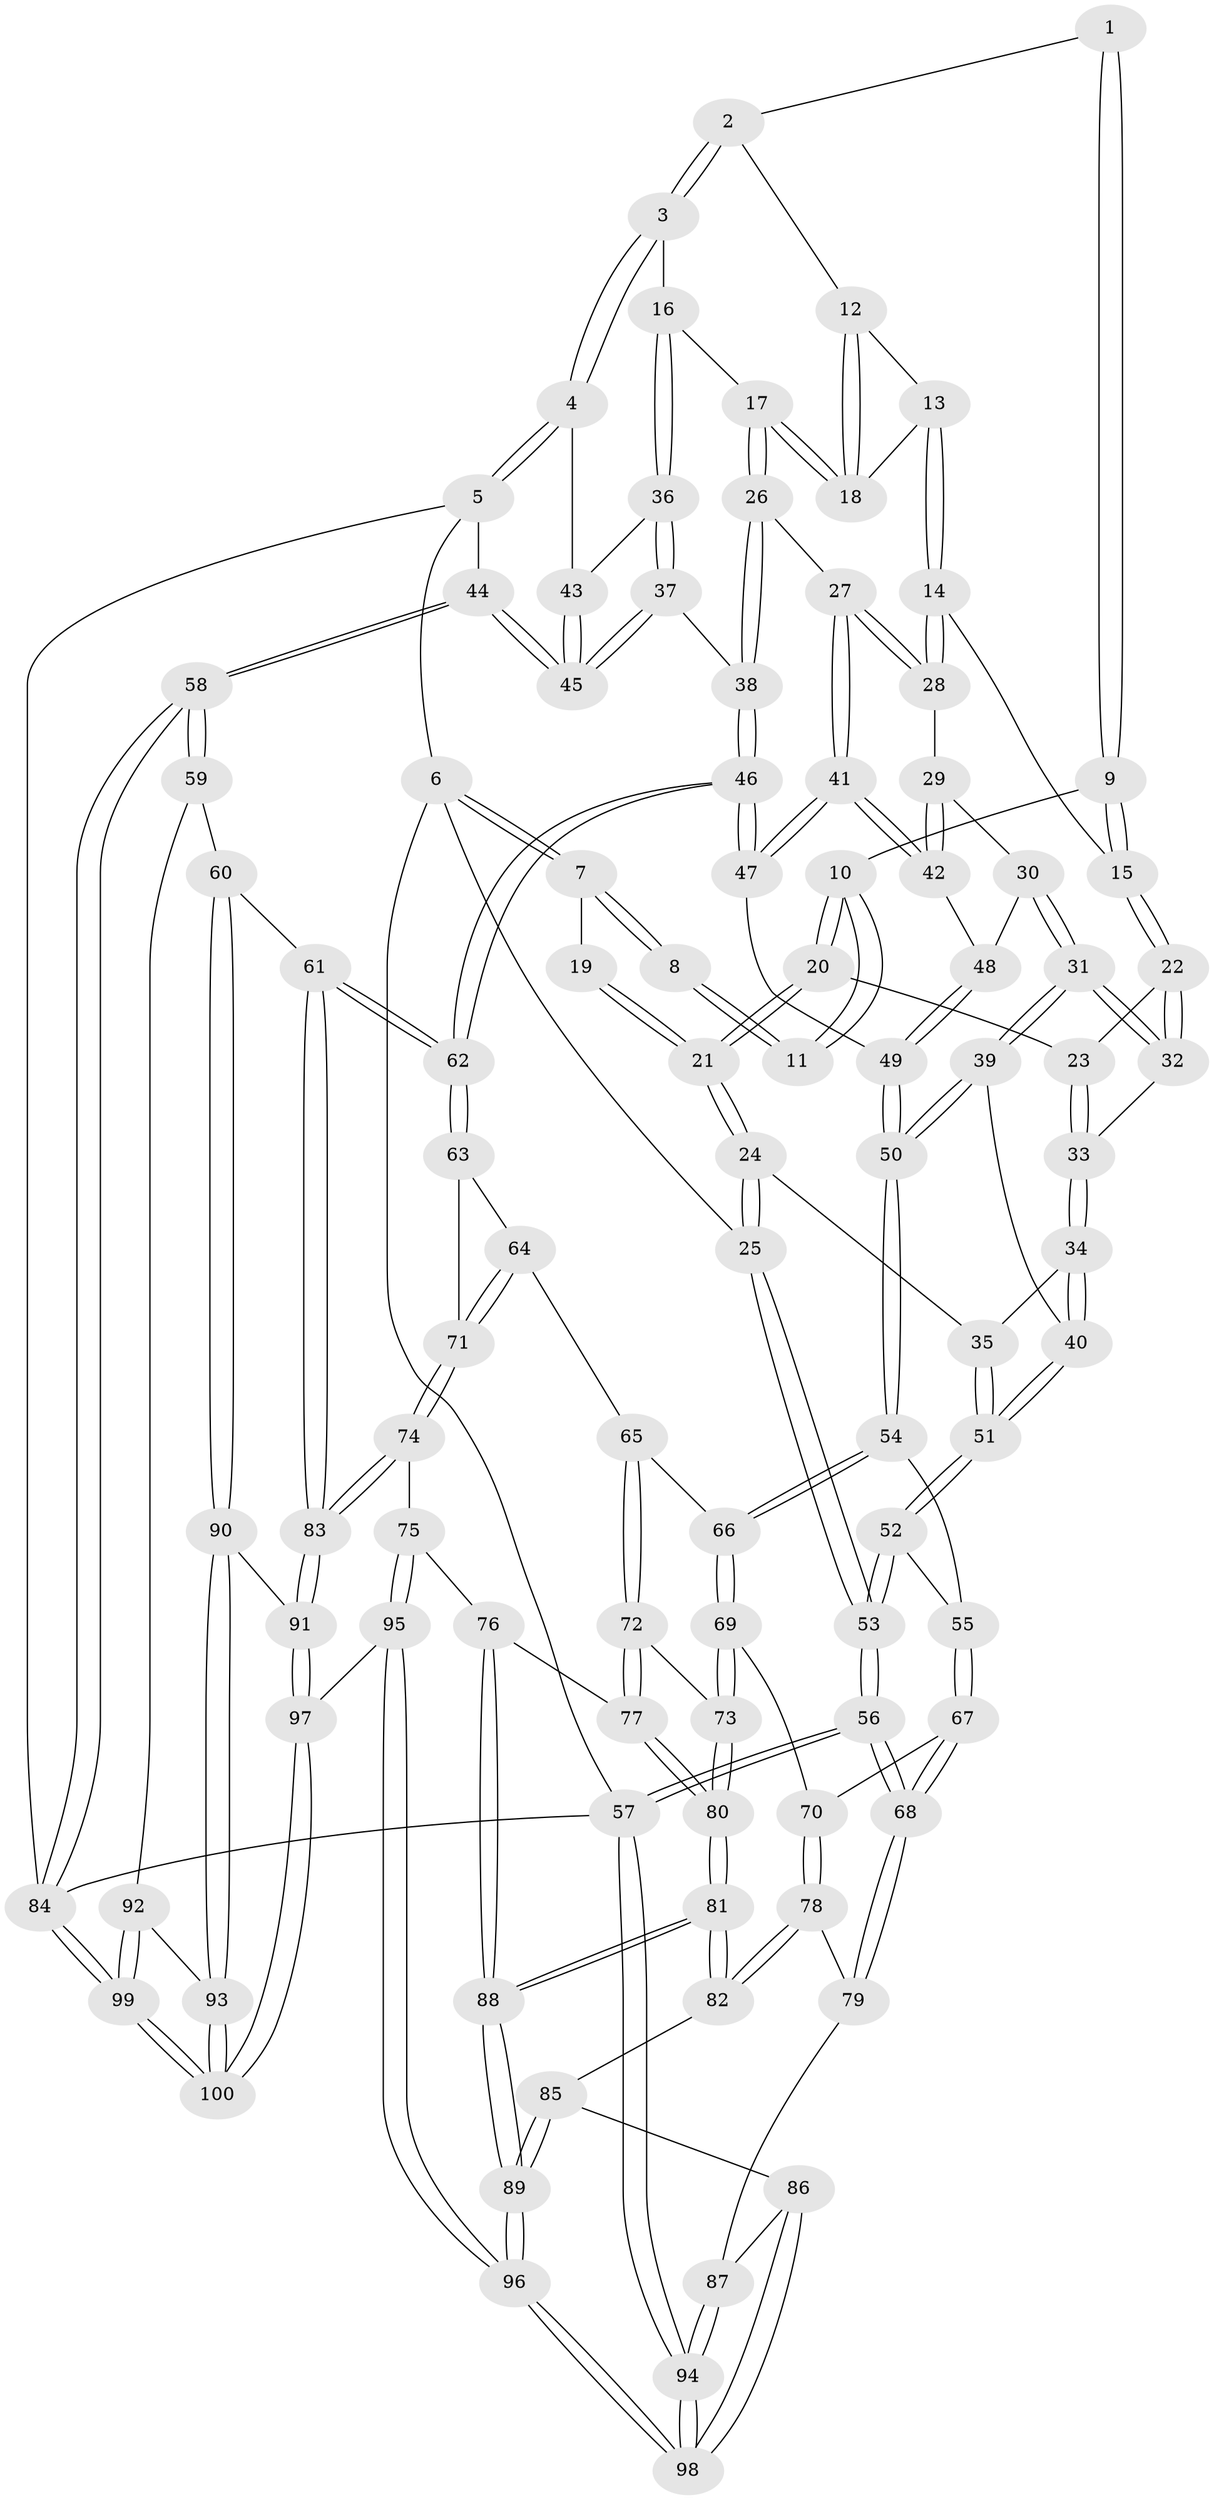 // Generated by graph-tools (version 1.1) at 2025/27/03/15/25 16:27:56]
// undirected, 100 vertices, 247 edges
graph export_dot {
graph [start="1"]
  node [color=gray90,style=filled];
  1 [pos="+0.6928430877584892+0"];
  2 [pos="+0.7442602189350466+0"];
  3 [pos="+1+0"];
  4 [pos="+1+0"];
  5 [pos="+1+0"];
  6 [pos="+0+0"];
  7 [pos="+0+0"];
  8 [pos="+0.4315603823276517+0"];
  9 [pos="+0.39636273747553047+0.16497864291931727"];
  10 [pos="+0.3908657216693691+0.16224211512144188"];
  11 [pos="+0.35268718740832616+0.11391326749570341"];
  12 [pos="+0.601724430270699+0.11705831282880728"];
  13 [pos="+0.48857690955591104+0.2024796908482795"];
  14 [pos="+0.4473619342646583+0.21804104940422908"];
  15 [pos="+0.4395241953780762+0.21619174585268833"];
  16 [pos="+0.7590257066282804+0.25702808616999956"];
  17 [pos="+0.6796755364320258+0.2939838093169286"];
  18 [pos="+0.6359643282264815+0.2418628756963754"];
  19 [pos="+0.2194479503136594+0.07126159336979988"];
  20 [pos="+0.22699408221782438+0.2694757822489089"];
  21 [pos="+0.192250259136446+0.27288558301203025"];
  22 [pos="+0.3944468407399602+0.3049923727940624"];
  23 [pos="+0.2889523527754918+0.30656744496598604"];
  24 [pos="+0.13151722358650253+0.314073031689118"];
  25 [pos="+0+0.2100058976436646"];
  26 [pos="+0.6663644367820049+0.3124422723675398"];
  27 [pos="+0.5941953811581298+0.3549266578183969"];
  28 [pos="+0.5176765611451369+0.30081202020016545"];
  29 [pos="+0.45373024340624724+0.3867099889290233"];
  30 [pos="+0.4126476631127814+0.3961829021667145"];
  31 [pos="+0.40908032418489315+0.3957735672904186"];
  32 [pos="+0.3920755304346942+0.34218990746196976"];
  33 [pos="+0.30657577705345845+0.36856883509821997"];
  34 [pos="+0.2892113454367237+0.39860388880053277"];
  35 [pos="+0.1557948851527707+0.36001213599196413"];
  36 [pos="+0.8372409913382279+0.43342706561411476"];
  37 [pos="+0.8249197031995052+0.5159566808271772"];
  38 [pos="+0.7774476848607896+0.5325465708647367"];
  39 [pos="+0.3448540020190725+0.4973224413700195"];
  40 [pos="+0.34400924556629503+0.49704483777112113"];
  41 [pos="+0.5764559728450694+0.4115905992106787"];
  42 [pos="+0.5602710899078376+0.41051607906872123"];
  43 [pos="+0.9220086517355712+0.3459309777302862"];
  44 [pos="+1+0.6292698578991762"];
  45 [pos="+1+0.5877683185722568"];
  46 [pos="+0.715247479094216+0.5788447865165941"];
  47 [pos="+0.589957979763628+0.5404423480044871"];
  48 [pos="+0.46285304188123+0.43710000649050007"];
  49 [pos="+0.5095543673242059+0.5767705316043557"];
  50 [pos="+0.4356898945082289+0.623737143485944"];
  51 [pos="+0.17566954464122506+0.5193176222694058"];
  52 [pos="+0.13510932118598745+0.5800868374092262"];
  53 [pos="+0+0.6351262981618774"];
  54 [pos="+0.42412914788788936+0.6608820715414062"];
  55 [pos="+0.166930987805714+0.615208053426876"];
  56 [pos="+0+0.6781162937524733"];
  57 [pos="+0+1"];
  58 [pos="+1+0.7067841245621744"];
  59 [pos="+0.9311126841029931+0.8082788113009348"];
  60 [pos="+0.8050480428567466+0.8193334497098265"];
  61 [pos="+0.742095591850508+0.7906584857889133"];
  62 [pos="+0.7288227017666122+0.7682667374296681"];
  63 [pos="+0.5779417393792038+0.7532754379436742"];
  64 [pos="+0.4436962892057415+0.705758005267652"];
  65 [pos="+0.43386212542141356+0.7013616927842108"];
  66 [pos="+0.42408070365434736+0.6797772343395494"];
  67 [pos="+0.21033151146944826+0.7758154866843234"];
  68 [pos="+0+0.6834689467578124"];
  69 [pos="+0.2196180246589727+0.7761320555185455"];
  70 [pos="+0.2112693522451862+0.7770883399711261"];
  71 [pos="+0.5554949989406289+0.8505997637401139"];
  72 [pos="+0.4320589450166048+0.7174918348955429"];
  73 [pos="+0.31518543143072464+0.8499143588510507"];
  74 [pos="+0.5613777788287979+0.8945837648265603"];
  75 [pos="+0.528425496202338+0.908778064947536"];
  76 [pos="+0.5039591617455014+0.9024771562038966"];
  77 [pos="+0.4418835647374477+0.8495124741745247"];
  78 [pos="+0.18688386970804444+0.8361781250866804"];
  79 [pos="+0.06404961403080571+0.8594752696051952"];
  80 [pos="+0.33330321034998034+0.9485737940163568"];
  81 [pos="+0.31481984446710903+0.9884656703852317"];
  82 [pos="+0.19537468732736324+0.8621222848029727"];
  83 [pos="+0.6467587725224475+0.892499385179718"];
  84 [pos="+1+1"];
  85 [pos="+0.1607333938005533+0.9220441237183298"];
  86 [pos="+0.11739743227745206+0.9502600442364391"];
  87 [pos="+0.07280808144862794+0.9225000559276718"];
  88 [pos="+0.3188580516621761+1"];
  89 [pos="+0.31197939843501576+1"];
  90 [pos="+0.7980930695336151+0.9517063399570814"];
  91 [pos="+0.6517562492521873+0.9882799095911448"];
  92 [pos="+0.9320108566391827+0.9442118476992504"];
  93 [pos="+0.8089888816753743+1"];
  94 [pos="+0+1"];
  95 [pos="+0.5750158929064292+1"];
  96 [pos="+0.30884105614629737+1"];
  97 [pos="+0.6044286695470928+1"];
  98 [pos="+0.22701140215086296+1"];
  99 [pos="+1+1"];
  100 [pos="+0.8048197304185597+1"];
  1 -- 2;
  1 -- 9;
  1 -- 9;
  2 -- 3;
  2 -- 3;
  2 -- 12;
  3 -- 4;
  3 -- 4;
  3 -- 16;
  4 -- 5;
  4 -- 5;
  4 -- 43;
  5 -- 6;
  5 -- 44;
  5 -- 84;
  6 -- 7;
  6 -- 7;
  6 -- 25;
  6 -- 57;
  7 -- 8;
  7 -- 8;
  7 -- 19;
  8 -- 11;
  8 -- 11;
  9 -- 10;
  9 -- 15;
  9 -- 15;
  10 -- 11;
  10 -- 11;
  10 -- 20;
  10 -- 20;
  12 -- 13;
  12 -- 18;
  12 -- 18;
  13 -- 14;
  13 -- 14;
  13 -- 18;
  14 -- 15;
  14 -- 28;
  14 -- 28;
  15 -- 22;
  15 -- 22;
  16 -- 17;
  16 -- 36;
  16 -- 36;
  17 -- 18;
  17 -- 18;
  17 -- 26;
  17 -- 26;
  19 -- 21;
  19 -- 21;
  20 -- 21;
  20 -- 21;
  20 -- 23;
  21 -- 24;
  21 -- 24;
  22 -- 23;
  22 -- 32;
  22 -- 32;
  23 -- 33;
  23 -- 33;
  24 -- 25;
  24 -- 25;
  24 -- 35;
  25 -- 53;
  25 -- 53;
  26 -- 27;
  26 -- 38;
  26 -- 38;
  27 -- 28;
  27 -- 28;
  27 -- 41;
  27 -- 41;
  28 -- 29;
  29 -- 30;
  29 -- 42;
  29 -- 42;
  30 -- 31;
  30 -- 31;
  30 -- 48;
  31 -- 32;
  31 -- 32;
  31 -- 39;
  31 -- 39;
  32 -- 33;
  33 -- 34;
  33 -- 34;
  34 -- 35;
  34 -- 40;
  34 -- 40;
  35 -- 51;
  35 -- 51;
  36 -- 37;
  36 -- 37;
  36 -- 43;
  37 -- 38;
  37 -- 45;
  37 -- 45;
  38 -- 46;
  38 -- 46;
  39 -- 40;
  39 -- 50;
  39 -- 50;
  40 -- 51;
  40 -- 51;
  41 -- 42;
  41 -- 42;
  41 -- 47;
  41 -- 47;
  42 -- 48;
  43 -- 45;
  43 -- 45;
  44 -- 45;
  44 -- 45;
  44 -- 58;
  44 -- 58;
  46 -- 47;
  46 -- 47;
  46 -- 62;
  46 -- 62;
  47 -- 49;
  48 -- 49;
  48 -- 49;
  49 -- 50;
  49 -- 50;
  50 -- 54;
  50 -- 54;
  51 -- 52;
  51 -- 52;
  52 -- 53;
  52 -- 53;
  52 -- 55;
  53 -- 56;
  53 -- 56;
  54 -- 55;
  54 -- 66;
  54 -- 66;
  55 -- 67;
  55 -- 67;
  56 -- 57;
  56 -- 57;
  56 -- 68;
  56 -- 68;
  57 -- 94;
  57 -- 94;
  57 -- 84;
  58 -- 59;
  58 -- 59;
  58 -- 84;
  58 -- 84;
  59 -- 60;
  59 -- 92;
  60 -- 61;
  60 -- 90;
  60 -- 90;
  61 -- 62;
  61 -- 62;
  61 -- 83;
  61 -- 83;
  62 -- 63;
  62 -- 63;
  63 -- 64;
  63 -- 71;
  64 -- 65;
  64 -- 71;
  64 -- 71;
  65 -- 66;
  65 -- 72;
  65 -- 72;
  66 -- 69;
  66 -- 69;
  67 -- 68;
  67 -- 68;
  67 -- 70;
  68 -- 79;
  68 -- 79;
  69 -- 70;
  69 -- 73;
  69 -- 73;
  70 -- 78;
  70 -- 78;
  71 -- 74;
  71 -- 74;
  72 -- 73;
  72 -- 77;
  72 -- 77;
  73 -- 80;
  73 -- 80;
  74 -- 75;
  74 -- 83;
  74 -- 83;
  75 -- 76;
  75 -- 95;
  75 -- 95;
  76 -- 77;
  76 -- 88;
  76 -- 88;
  77 -- 80;
  77 -- 80;
  78 -- 79;
  78 -- 82;
  78 -- 82;
  79 -- 87;
  80 -- 81;
  80 -- 81;
  81 -- 82;
  81 -- 82;
  81 -- 88;
  81 -- 88;
  82 -- 85;
  83 -- 91;
  83 -- 91;
  84 -- 99;
  84 -- 99;
  85 -- 86;
  85 -- 89;
  85 -- 89;
  86 -- 87;
  86 -- 98;
  86 -- 98;
  87 -- 94;
  87 -- 94;
  88 -- 89;
  88 -- 89;
  89 -- 96;
  89 -- 96;
  90 -- 91;
  90 -- 93;
  90 -- 93;
  91 -- 97;
  91 -- 97;
  92 -- 93;
  92 -- 99;
  92 -- 99;
  93 -- 100;
  93 -- 100;
  94 -- 98;
  94 -- 98;
  95 -- 96;
  95 -- 96;
  95 -- 97;
  96 -- 98;
  96 -- 98;
  97 -- 100;
  97 -- 100;
  99 -- 100;
  99 -- 100;
}
